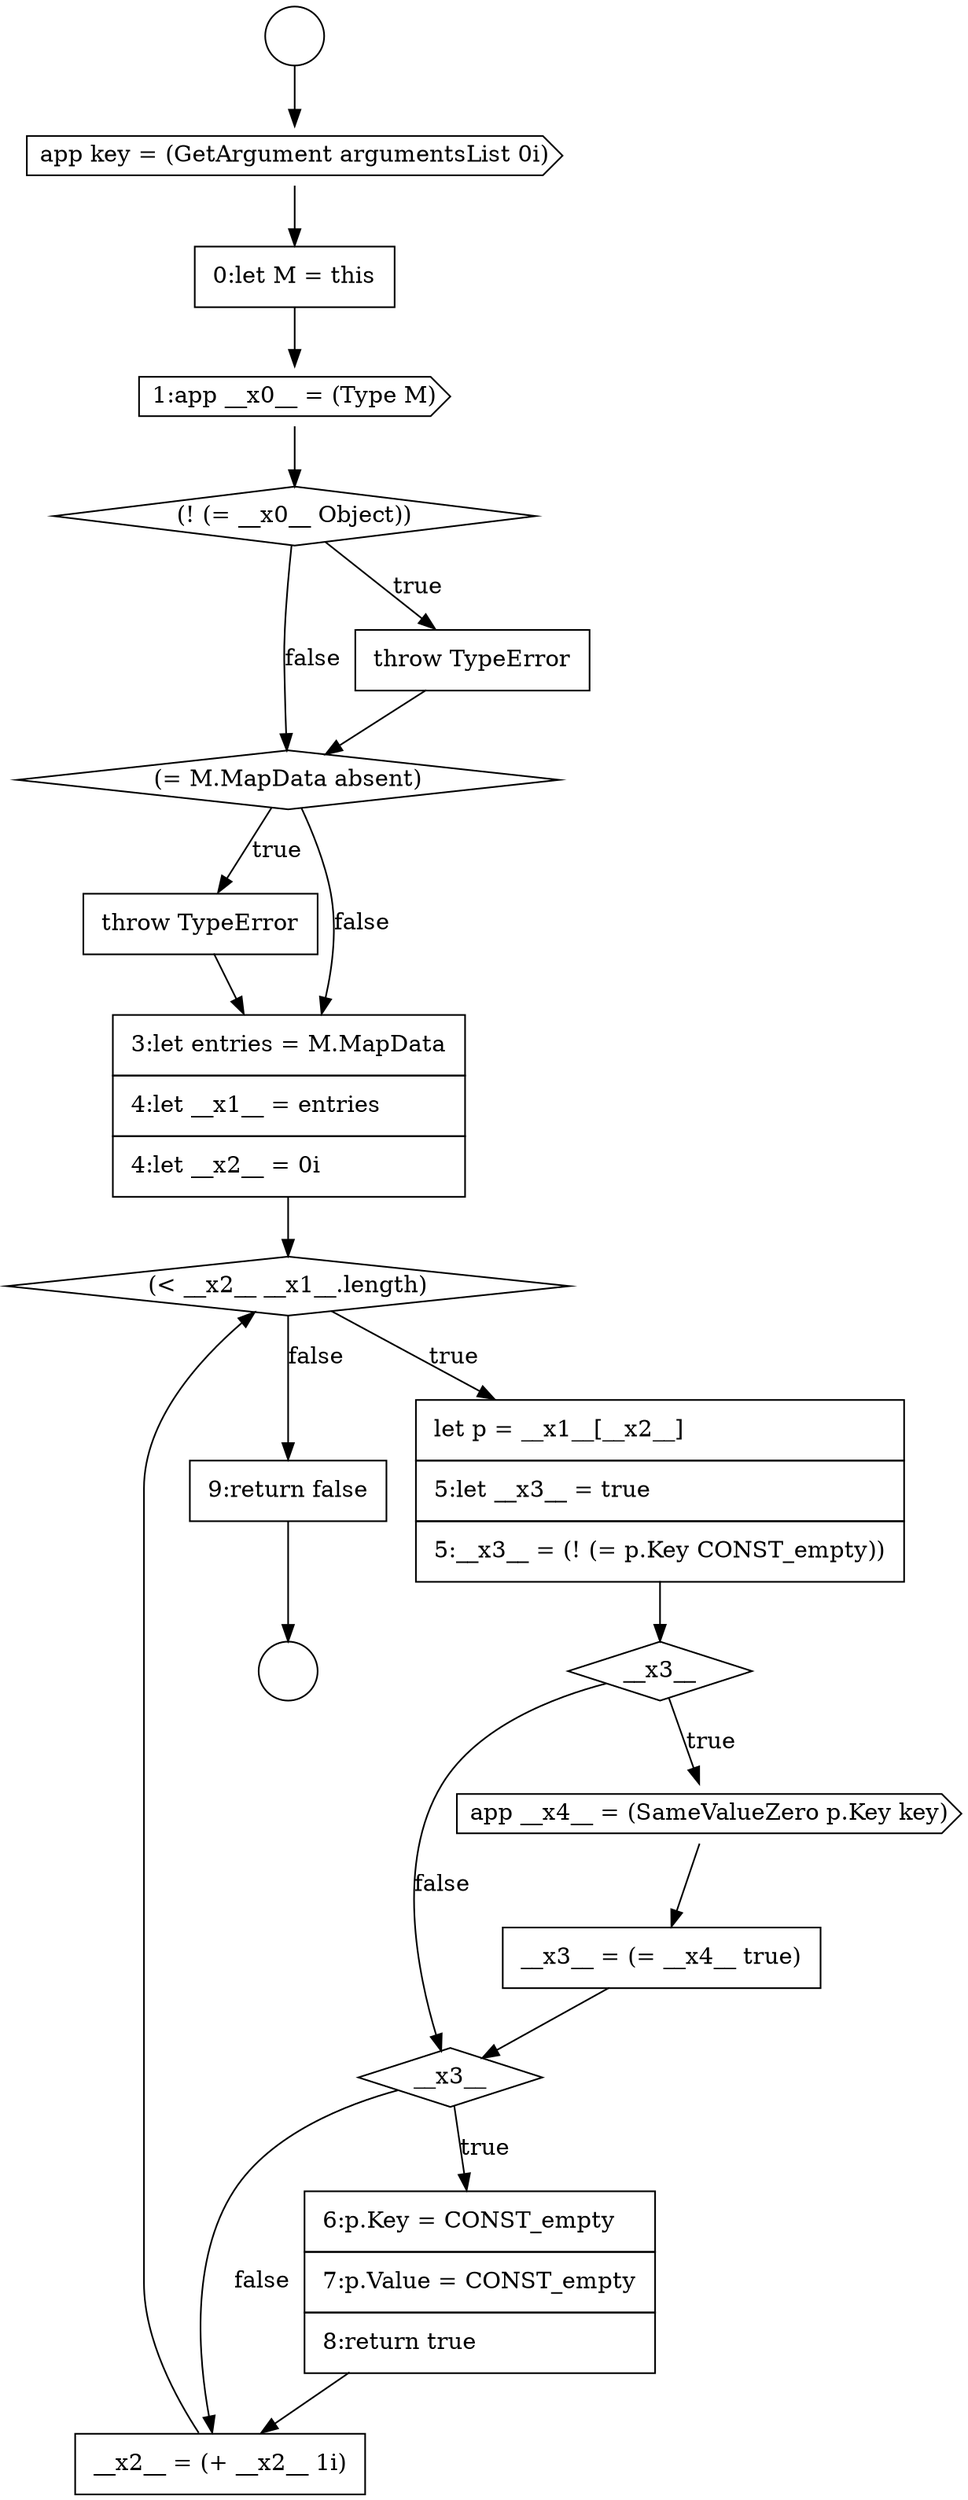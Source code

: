 digraph {
  node14367 [shape=none, margin=0, label=<<font color="black">
    <table border="0" cellborder="1" cellspacing="0" cellpadding="10">
      <tr><td align="left">throw TypeError</td></tr>
    </table>
  </font>> color="black" fillcolor="white" style=filled]
  node14377 [shape=none, margin=0, label=<<font color="black">
    <table border="0" cellborder="1" cellspacing="0" cellpadding="10">
      <tr><td align="left">9:return false</td></tr>
    </table>
  </font>> color="black" fillcolor="white" style=filled]
  node14376 [shape=none, margin=0, label=<<font color="black">
    <table border="0" cellborder="1" cellspacing="0" cellpadding="10">
      <tr><td align="left">__x2__ = (+ __x2__ 1i)</td></tr>
    </table>
  </font>> color="black" fillcolor="white" style=filled]
  node14363 [shape=cds, label=<<font color="black">1:app __x0__ = (Type M)</font>> color="black" fillcolor="white" style=filled]
  node14366 [shape=diamond, label=<<font color="black">(= M.MapData absent)</font>> color="black" fillcolor="white" style=filled]
  node14369 [shape=diamond, label=<<font color="black">(&lt; __x2__ __x1__.length)</font>> color="black" fillcolor="white" style=filled]
  node14362 [shape=none, margin=0, label=<<font color="black">
    <table border="0" cellborder="1" cellspacing="0" cellpadding="10">
      <tr><td align="left">0:let M = this</td></tr>
    </table>
  </font>> color="black" fillcolor="white" style=filled]
  node14373 [shape=none, margin=0, label=<<font color="black">
    <table border="0" cellborder="1" cellspacing="0" cellpadding="10">
      <tr><td align="left">__x3__ = (= __x4__ true)</td></tr>
    </table>
  </font>> color="black" fillcolor="white" style=filled]
  node14360 [shape=circle label=" " color="black" fillcolor="white" style=filled]
  node14364 [shape=diamond, label=<<font color="black">(! (= __x0__ Object))</font>> color="black" fillcolor="white" style=filled]
  node14365 [shape=none, margin=0, label=<<font color="black">
    <table border="0" cellborder="1" cellspacing="0" cellpadding="10">
      <tr><td align="left">throw TypeError</td></tr>
    </table>
  </font>> color="black" fillcolor="white" style=filled]
  node14370 [shape=none, margin=0, label=<<font color="black">
    <table border="0" cellborder="1" cellspacing="0" cellpadding="10">
      <tr><td align="left">let p = __x1__[__x2__]</td></tr>
      <tr><td align="left">5:let __x3__ = true</td></tr>
      <tr><td align="left">5:__x3__ = (! (= p.Key CONST_empty))</td></tr>
    </table>
  </font>> color="black" fillcolor="white" style=filled]
  node14374 [shape=diamond, label=<<font color="black">__x3__</font>> color="black" fillcolor="white" style=filled]
  node14359 [shape=circle label=" " color="black" fillcolor="white" style=filled]
  node14368 [shape=none, margin=0, label=<<font color="black">
    <table border="0" cellborder="1" cellspacing="0" cellpadding="10">
      <tr><td align="left">3:let entries = M.MapData</td></tr>
      <tr><td align="left">4:let __x1__ = entries</td></tr>
      <tr><td align="left">4:let __x2__ = 0i</td></tr>
    </table>
  </font>> color="black" fillcolor="white" style=filled]
  node14375 [shape=none, margin=0, label=<<font color="black">
    <table border="0" cellborder="1" cellspacing="0" cellpadding="10">
      <tr><td align="left">6:p.Key = CONST_empty</td></tr>
      <tr><td align="left">7:p.Value = CONST_empty</td></tr>
      <tr><td align="left">8:return true</td></tr>
    </table>
  </font>> color="black" fillcolor="white" style=filled]
  node14371 [shape=diamond, label=<<font color="black">__x3__</font>> color="black" fillcolor="white" style=filled]
  node14372 [shape=cds, label=<<font color="black">app __x4__ = (SameValueZero p.Key key)</font>> color="black" fillcolor="white" style=filled]
  node14361 [shape=cds, label=<<font color="black">app key = (GetArgument argumentsList 0i)</font>> color="black" fillcolor="white" style=filled]
  node14362 -> node14363 [ color="black"]
  node14363 -> node14364 [ color="black"]
  node14372 -> node14373 [ color="black"]
  node14361 -> node14362 [ color="black"]
  node14370 -> node14371 [ color="black"]
  node14374 -> node14375 [label=<<font color="black">true</font>> color="black"]
  node14374 -> node14376 [label=<<font color="black">false</font>> color="black"]
  node14367 -> node14368 [ color="black"]
  node14369 -> node14370 [label=<<font color="black">true</font>> color="black"]
  node14369 -> node14377 [label=<<font color="black">false</font>> color="black"]
  node14377 -> node14360 [ color="black"]
  node14371 -> node14372 [label=<<font color="black">true</font>> color="black"]
  node14371 -> node14374 [label=<<font color="black">false</font>> color="black"]
  node14375 -> node14376 [ color="black"]
  node14365 -> node14366 [ color="black"]
  node14373 -> node14374 [ color="black"]
  node14376 -> node14369 [ color="black"]
  node14368 -> node14369 [ color="black"]
  node14364 -> node14365 [label=<<font color="black">true</font>> color="black"]
  node14364 -> node14366 [label=<<font color="black">false</font>> color="black"]
  node14359 -> node14361 [ color="black"]
  node14366 -> node14367 [label=<<font color="black">true</font>> color="black"]
  node14366 -> node14368 [label=<<font color="black">false</font>> color="black"]
}
